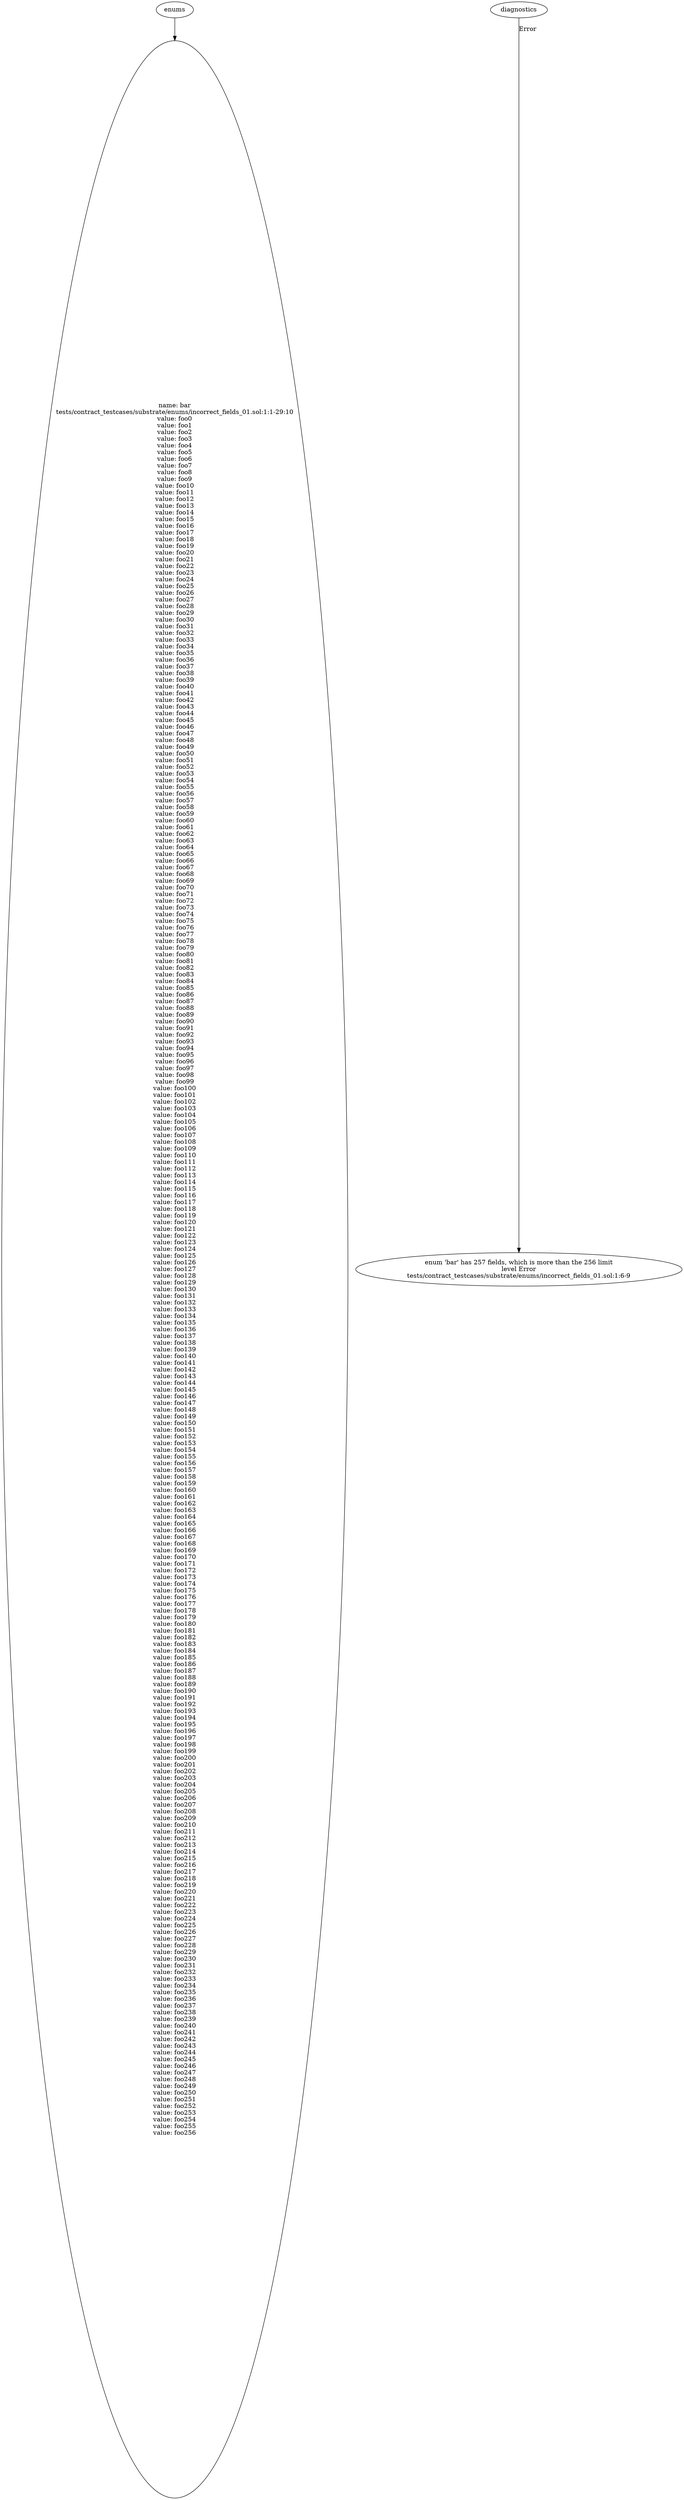 strict digraph "tests/contract_testcases/substrate/enums/incorrect_fields_01.sol" {
	bar [label="name: bar\ntests/contract_testcases/substrate/enums/incorrect_fields_01.sol:1:1-29:10\nvalue: foo0\nvalue: foo1\nvalue: foo2\nvalue: foo3\nvalue: foo4\nvalue: foo5\nvalue: foo6\nvalue: foo7\nvalue: foo8\nvalue: foo9\nvalue: foo10\nvalue: foo11\nvalue: foo12\nvalue: foo13\nvalue: foo14\nvalue: foo15\nvalue: foo16\nvalue: foo17\nvalue: foo18\nvalue: foo19\nvalue: foo20\nvalue: foo21\nvalue: foo22\nvalue: foo23\nvalue: foo24\nvalue: foo25\nvalue: foo26\nvalue: foo27\nvalue: foo28\nvalue: foo29\nvalue: foo30\nvalue: foo31\nvalue: foo32\nvalue: foo33\nvalue: foo34\nvalue: foo35\nvalue: foo36\nvalue: foo37\nvalue: foo38\nvalue: foo39\nvalue: foo40\nvalue: foo41\nvalue: foo42\nvalue: foo43\nvalue: foo44\nvalue: foo45\nvalue: foo46\nvalue: foo47\nvalue: foo48\nvalue: foo49\nvalue: foo50\nvalue: foo51\nvalue: foo52\nvalue: foo53\nvalue: foo54\nvalue: foo55\nvalue: foo56\nvalue: foo57\nvalue: foo58\nvalue: foo59\nvalue: foo60\nvalue: foo61\nvalue: foo62\nvalue: foo63\nvalue: foo64\nvalue: foo65\nvalue: foo66\nvalue: foo67\nvalue: foo68\nvalue: foo69\nvalue: foo70\nvalue: foo71\nvalue: foo72\nvalue: foo73\nvalue: foo74\nvalue: foo75\nvalue: foo76\nvalue: foo77\nvalue: foo78\nvalue: foo79\nvalue: foo80\nvalue: foo81\nvalue: foo82\nvalue: foo83\nvalue: foo84\nvalue: foo85\nvalue: foo86\nvalue: foo87\nvalue: foo88\nvalue: foo89\nvalue: foo90\nvalue: foo91\nvalue: foo92\nvalue: foo93\nvalue: foo94\nvalue: foo95\nvalue: foo96\nvalue: foo97\nvalue: foo98\nvalue: foo99\nvalue: foo100\nvalue: foo101\nvalue: foo102\nvalue: foo103\nvalue: foo104\nvalue: foo105\nvalue: foo106\nvalue: foo107\nvalue: foo108\nvalue: foo109\nvalue: foo110\nvalue: foo111\nvalue: foo112\nvalue: foo113\nvalue: foo114\nvalue: foo115\nvalue: foo116\nvalue: foo117\nvalue: foo118\nvalue: foo119\nvalue: foo120\nvalue: foo121\nvalue: foo122\nvalue: foo123\nvalue: foo124\nvalue: foo125\nvalue: foo126\nvalue: foo127\nvalue: foo128\nvalue: foo129\nvalue: foo130\nvalue: foo131\nvalue: foo132\nvalue: foo133\nvalue: foo134\nvalue: foo135\nvalue: foo136\nvalue: foo137\nvalue: foo138\nvalue: foo139\nvalue: foo140\nvalue: foo141\nvalue: foo142\nvalue: foo143\nvalue: foo144\nvalue: foo145\nvalue: foo146\nvalue: foo147\nvalue: foo148\nvalue: foo149\nvalue: foo150\nvalue: foo151\nvalue: foo152\nvalue: foo153\nvalue: foo154\nvalue: foo155\nvalue: foo156\nvalue: foo157\nvalue: foo158\nvalue: foo159\nvalue: foo160\nvalue: foo161\nvalue: foo162\nvalue: foo163\nvalue: foo164\nvalue: foo165\nvalue: foo166\nvalue: foo167\nvalue: foo168\nvalue: foo169\nvalue: foo170\nvalue: foo171\nvalue: foo172\nvalue: foo173\nvalue: foo174\nvalue: foo175\nvalue: foo176\nvalue: foo177\nvalue: foo178\nvalue: foo179\nvalue: foo180\nvalue: foo181\nvalue: foo182\nvalue: foo183\nvalue: foo184\nvalue: foo185\nvalue: foo186\nvalue: foo187\nvalue: foo188\nvalue: foo189\nvalue: foo190\nvalue: foo191\nvalue: foo192\nvalue: foo193\nvalue: foo194\nvalue: foo195\nvalue: foo196\nvalue: foo197\nvalue: foo198\nvalue: foo199\nvalue: foo200\nvalue: foo201\nvalue: foo202\nvalue: foo203\nvalue: foo204\nvalue: foo205\nvalue: foo206\nvalue: foo207\nvalue: foo208\nvalue: foo209\nvalue: foo210\nvalue: foo211\nvalue: foo212\nvalue: foo213\nvalue: foo214\nvalue: foo215\nvalue: foo216\nvalue: foo217\nvalue: foo218\nvalue: foo219\nvalue: foo220\nvalue: foo221\nvalue: foo222\nvalue: foo223\nvalue: foo224\nvalue: foo225\nvalue: foo226\nvalue: foo227\nvalue: foo228\nvalue: foo229\nvalue: foo230\nvalue: foo231\nvalue: foo232\nvalue: foo233\nvalue: foo234\nvalue: foo235\nvalue: foo236\nvalue: foo237\nvalue: foo238\nvalue: foo239\nvalue: foo240\nvalue: foo241\nvalue: foo242\nvalue: foo243\nvalue: foo244\nvalue: foo245\nvalue: foo246\nvalue: foo247\nvalue: foo248\nvalue: foo249\nvalue: foo250\nvalue: foo251\nvalue: foo252\nvalue: foo253\nvalue: foo254\nvalue: foo255\nvalue: foo256"]
	diagnostic [label="enum 'bar' has 257 fields, which is more than the 256 limit\nlevel Error\ntests/contract_testcases/substrate/enums/incorrect_fields_01.sol:1:6-9"]
	enums -> bar
	diagnostics -> diagnostic [label="Error"]
}
